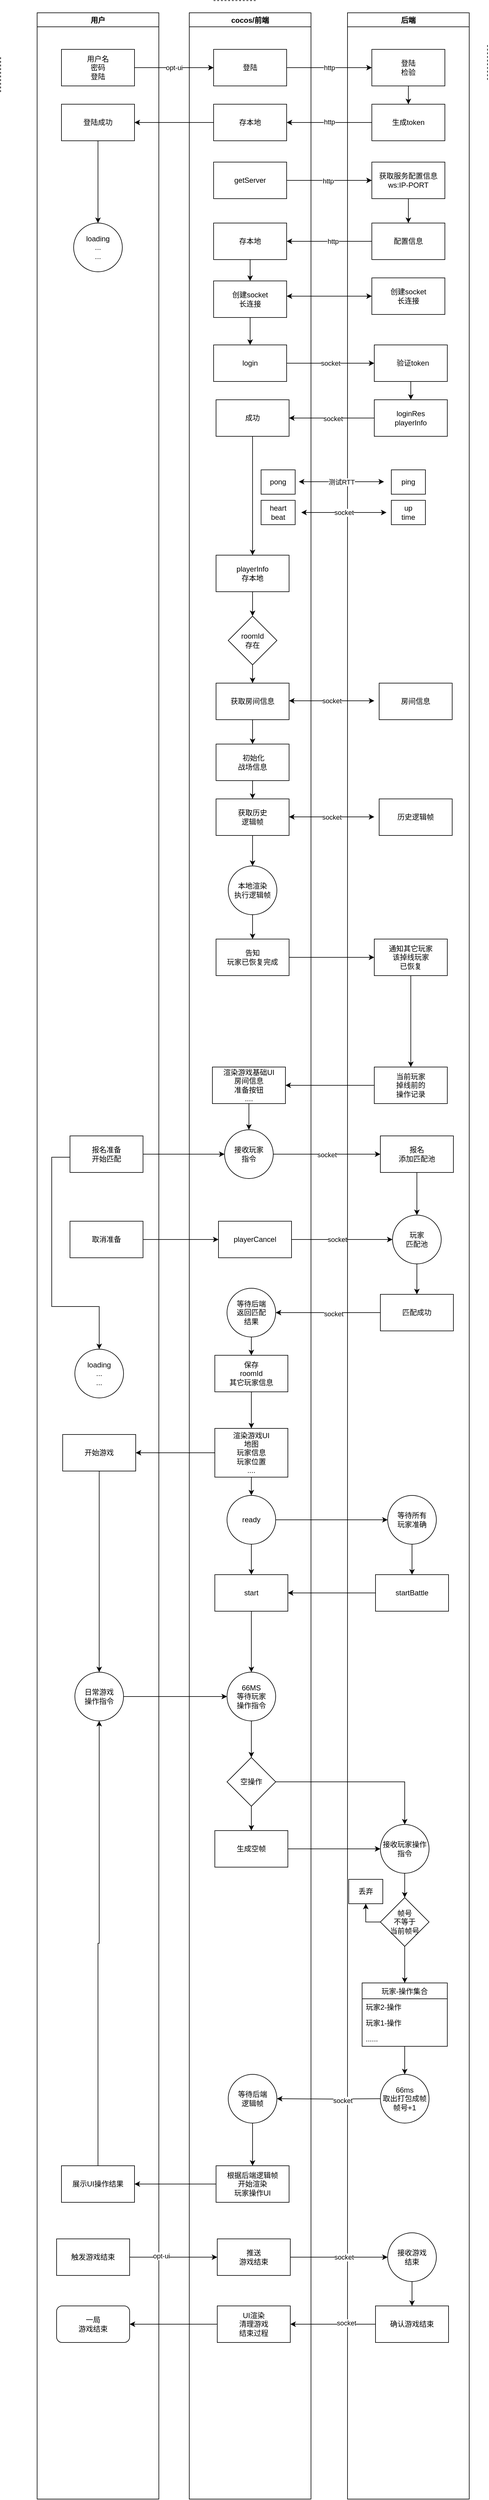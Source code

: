 <mxfile version="14.6.11" type="github">
  <diagram id="8QU5NE9KTFitOdIOCqZJ" name="Page-1">
    <mxGraphModel dx="1426" dy="704" grid="1" gridSize="10" guides="1" tooltips="1" connect="1" arrows="1" fold="1" page="1" pageScale="1" pageWidth="827" pageHeight="1169" math="0" shadow="0">
      <root>
        <mxCell id="0" />
        <mxCell id="1" parent="0" />
        <mxCell id="fGajkBScvO4oU9Z-KqmK-1" value="用户" style="swimlane;" parent="1" vertex="1">
          <mxGeometry x="70" y="40" width="200" height="4080" as="geometry" />
        </mxCell>
        <mxCell id="fGajkBScvO4oU9Z-KqmK-4" value="用户名&lt;br&gt;密码&lt;br&gt;登陆" style="rounded=0;whiteSpace=wrap;html=1;" parent="fGajkBScvO4oU9Z-KqmK-1" vertex="1">
          <mxGeometry x="40" y="60" width="120" height="60" as="geometry" />
        </mxCell>
        <mxCell id="fGajkBScvO4oU9Z-KqmK-60" style="edgeStyle=orthogonalEdgeStyle;rounded=0;orthogonalLoop=1;jettySize=auto;html=1;entryX=0.5;entryY=0;entryDx=0;entryDy=0;" parent="fGajkBScvO4oU9Z-KqmK-1" source="fGajkBScvO4oU9Z-KqmK-13" target="fGajkBScvO4oU9Z-KqmK-59" edge="1">
          <mxGeometry relative="1" as="geometry" />
        </mxCell>
        <mxCell id="fGajkBScvO4oU9Z-KqmK-13" value="登陆成功" style="rounded=0;whiteSpace=wrap;html=1;" parent="fGajkBScvO4oU9Z-KqmK-1" vertex="1">
          <mxGeometry x="40" y="150" width="120" height="60" as="geometry" />
        </mxCell>
        <mxCell id="-j769H0zRMGYNG9kzOUK-44" style="edgeStyle=orthogonalEdgeStyle;rounded=0;orthogonalLoop=1;jettySize=auto;html=1;" parent="fGajkBScvO4oU9Z-KqmK-1" source="fGajkBScvO4oU9Z-KqmK-32" target="-j769H0zRMGYNG9kzOUK-43" edge="1">
          <mxGeometry relative="1" as="geometry">
            <Array as="points">
              <mxPoint x="24" y="1878" />
              <mxPoint x="24" y="2123" />
            </Array>
          </mxGeometry>
        </mxCell>
        <mxCell id="fGajkBScvO4oU9Z-KqmK-32" value="报名准备&lt;br&gt;开始匹配" style="rounded=0;whiteSpace=wrap;html=1;" parent="fGajkBScvO4oU9Z-KqmK-1" vertex="1">
          <mxGeometry x="54" y="1843" width="120" height="60" as="geometry" />
        </mxCell>
        <mxCell id="fGajkBScvO4oU9Z-KqmK-65" style="edgeStyle=orthogonalEdgeStyle;rounded=0;orthogonalLoop=1;jettySize=auto;html=1;entryX=0.5;entryY=0;entryDx=0;entryDy=0;" parent="fGajkBScvO4oU9Z-KqmK-1" source="fGajkBScvO4oU9Z-KqmK-42" target="fGajkBScvO4oU9Z-KqmK-43" edge="1">
          <mxGeometry relative="1" as="geometry" />
        </mxCell>
        <mxCell id="fGajkBScvO4oU9Z-KqmK-42" value="开始游戏" style="rounded=0;whiteSpace=wrap;html=1;" parent="fGajkBScvO4oU9Z-KqmK-1" vertex="1">
          <mxGeometry x="42" y="2333" width="120" height="60" as="geometry" />
        </mxCell>
        <mxCell id="fGajkBScvO4oU9Z-KqmK-43" value="日常游戏&lt;br&gt;操作指令" style="ellipse;whiteSpace=wrap;html=1;aspect=fixed;" parent="fGajkBScvO4oU9Z-KqmK-1" vertex="1">
          <mxGeometry x="62" y="2723" width="80" height="80" as="geometry" />
        </mxCell>
        <mxCell id="fGajkBScvO4oU9Z-KqmK-50" value="触发游戏结束" style="rounded=0;whiteSpace=wrap;html=1;" parent="fGajkBScvO4oU9Z-KqmK-1" vertex="1">
          <mxGeometry x="32" y="3653" width="120" height="60" as="geometry" />
        </mxCell>
        <mxCell id="fGajkBScvO4oU9Z-KqmK-59" value="loading&lt;br&gt;...&lt;br&gt;..." style="ellipse;whiteSpace=wrap;html=1;aspect=fixed;" parent="fGajkBScvO4oU9Z-KqmK-1" vertex="1">
          <mxGeometry x="60" y="345" width="80" height="80" as="geometry" />
        </mxCell>
        <mxCell id="fGajkBScvO4oU9Z-KqmK-72" style="edgeStyle=orthogonalEdgeStyle;rounded=0;orthogonalLoop=1;jettySize=auto;html=1;entryX=0.5;entryY=1;entryDx=0;entryDy=0;" parent="fGajkBScvO4oU9Z-KqmK-1" source="fGajkBScvO4oU9Z-KqmK-70" target="fGajkBScvO4oU9Z-KqmK-43" edge="1">
          <mxGeometry relative="1" as="geometry">
            <mxPoint x="98" y="2873" as="targetPoint" />
          </mxGeometry>
        </mxCell>
        <mxCell id="fGajkBScvO4oU9Z-KqmK-70" value="展示UI操作结果" style="rounded=0;whiteSpace=wrap;html=1;" parent="fGajkBScvO4oU9Z-KqmK-1" vertex="1">
          <mxGeometry x="40" y="3533" width="120" height="60" as="geometry" />
        </mxCell>
        <mxCell id="fGajkBScvO4oU9Z-KqmK-79" value="一局&lt;br&gt;游戏结束" style="rounded=1;whiteSpace=wrap;html=1;" parent="fGajkBScvO4oU9Z-KqmK-1" vertex="1">
          <mxGeometry x="32" y="3763" width="120" height="60" as="geometry" />
        </mxCell>
        <mxCell id="-j769H0zRMGYNG9kzOUK-33" value="取消准备" style="rounded=0;whiteSpace=wrap;html=1;" parent="fGajkBScvO4oU9Z-KqmK-1" vertex="1">
          <mxGeometry x="54" y="1983" width="120" height="60" as="geometry" />
        </mxCell>
        <mxCell id="-j769H0zRMGYNG9kzOUK-43" value="loading&lt;br&gt;...&lt;br&gt;..." style="ellipse;whiteSpace=wrap;html=1;aspect=fixed;" parent="fGajkBScvO4oU9Z-KqmK-1" vertex="1">
          <mxGeometry x="62" y="2193" width="80" height="80" as="geometry" />
        </mxCell>
        <mxCell id="fGajkBScvO4oU9Z-KqmK-2" value="cocos/前端" style="swimlane;" parent="1" vertex="1">
          <mxGeometry x="320" y="40" width="200" height="4080" as="geometry" />
        </mxCell>
        <mxCell id="fGajkBScvO4oU9Z-KqmK-5" value="登陆" style="rounded=0;whiteSpace=wrap;html=1;" parent="fGajkBScvO4oU9Z-KqmK-2" vertex="1">
          <mxGeometry x="40" y="60" width="120" height="60" as="geometry" />
        </mxCell>
        <mxCell id="fGajkBScvO4oU9Z-KqmK-11" value="存本地" style="rounded=0;whiteSpace=wrap;html=1;" parent="fGajkBScvO4oU9Z-KqmK-2" vertex="1">
          <mxGeometry x="40" y="150" width="120" height="60" as="geometry" />
        </mxCell>
        <mxCell id="fGajkBScvO4oU9Z-KqmK-15" value="getServer" style="rounded=0;whiteSpace=wrap;html=1;" parent="fGajkBScvO4oU9Z-KqmK-2" vertex="1">
          <mxGeometry x="40" y="245" width="120" height="60" as="geometry" />
        </mxCell>
        <mxCell id="-j769H0zRMGYNG9kzOUK-64" style="edgeStyle=orthogonalEdgeStyle;rounded=0;orthogonalLoop=1;jettySize=auto;html=1;" parent="fGajkBScvO4oU9Z-KqmK-2" source="fGajkBScvO4oU9Z-KqmK-18" target="-j769H0zRMGYNG9kzOUK-1" edge="1">
          <mxGeometry relative="1" as="geometry" />
        </mxCell>
        <mxCell id="fGajkBScvO4oU9Z-KqmK-18" value="存本地" style="rounded=0;whiteSpace=wrap;html=1;" parent="fGajkBScvO4oU9Z-KqmK-2" vertex="1">
          <mxGeometry x="40" y="345" width="120" height="60" as="geometry" />
        </mxCell>
        <mxCell id="fGajkBScvO4oU9Z-KqmK-22" value="login" style="rounded=0;whiteSpace=wrap;html=1;" parent="fGajkBScvO4oU9Z-KqmK-2" vertex="1">
          <mxGeometry x="40" y="545" width="120" height="60" as="geometry" />
        </mxCell>
        <mxCell id="-j769H0zRMGYNG9kzOUK-69" style="edgeStyle=orthogonalEdgeStyle;rounded=0;orthogonalLoop=1;jettySize=auto;html=1;entryX=0.5;entryY=0;entryDx=0;entryDy=0;" parent="fGajkBScvO4oU9Z-KqmK-2" source="fGajkBScvO4oU9Z-KqmK-24" target="-j769H0zRMGYNG9kzOUK-68" edge="1">
          <mxGeometry relative="1" as="geometry" />
        </mxCell>
        <mxCell id="fGajkBScvO4oU9Z-KqmK-24" value="渲染游戏基础UI&lt;br&gt;房间信息&lt;br&gt;准备按钮&lt;br&gt;...." style="rounded=0;whiteSpace=wrap;html=1;" parent="fGajkBScvO4oU9Z-KqmK-2" vertex="1">
          <mxGeometry x="38" y="1730" width="120" height="60" as="geometry" />
        </mxCell>
        <mxCell id="-j769H0zRMGYNG9kzOUK-72" style="edgeStyle=orthogonalEdgeStyle;rounded=0;orthogonalLoop=1;jettySize=auto;html=1;entryX=0.5;entryY=0;entryDx=0;entryDy=0;" parent="fGajkBScvO4oU9Z-KqmK-2" source="fGajkBScvO4oU9Z-KqmK-38" target="-j769H0zRMGYNG9kzOUK-71" edge="1">
          <mxGeometry relative="1" as="geometry" />
        </mxCell>
        <mxCell id="fGajkBScvO4oU9Z-KqmK-38" value="等待后端&lt;br&gt;返回匹配&lt;br&gt;结果" style="ellipse;whiteSpace=wrap;html=1;aspect=fixed;" parent="fGajkBScvO4oU9Z-KqmK-2" vertex="1">
          <mxGeometry x="62" y="2093" width="80" height="80" as="geometry" />
        </mxCell>
        <mxCell id="6pCZh5-W6IdHgqrbszZI-13" style="edgeStyle=orthogonalEdgeStyle;rounded=0;orthogonalLoop=1;jettySize=auto;html=1;entryX=0.5;entryY=0;entryDx=0;entryDy=0;" parent="fGajkBScvO4oU9Z-KqmK-2" source="fGajkBScvO4oU9Z-KqmK-40" target="6pCZh5-W6IdHgqrbszZI-3" edge="1">
          <mxGeometry relative="1" as="geometry" />
        </mxCell>
        <mxCell id="fGajkBScvO4oU9Z-KqmK-40" value="渲染游戏UI&lt;br&gt;地图&lt;br&gt;玩家信息&lt;br&gt;玩家位置&lt;br&gt;...." style="rounded=0;whiteSpace=wrap;html=1;" parent="fGajkBScvO4oU9Z-KqmK-2" vertex="1">
          <mxGeometry x="42" y="2323" width="120" height="80" as="geometry" />
        </mxCell>
        <mxCell id="6pCZh5-W6IdHgqrbszZI-33" style="edgeStyle=orthogonalEdgeStyle;rounded=0;orthogonalLoop=1;jettySize=auto;html=1;entryX=0.5;entryY=0;entryDx=0;entryDy=0;" parent="fGajkBScvO4oU9Z-KqmK-2" source="fGajkBScvO4oU9Z-KqmK-47" target="fGajkBScvO4oU9Z-KqmK-49" edge="1">
          <mxGeometry relative="1" as="geometry" />
        </mxCell>
        <mxCell id="fGajkBScvO4oU9Z-KqmK-47" value="等待后端&lt;br&gt;逻辑帧" style="ellipse;whiteSpace=wrap;html=1;aspect=fixed;" parent="fGajkBScvO4oU9Z-KqmK-2" vertex="1">
          <mxGeometry x="64" y="3383" width="80" height="80" as="geometry" />
        </mxCell>
        <mxCell id="fGajkBScvO4oU9Z-KqmK-49" value="根据后端逻辑帧&lt;br&gt;开始渲染&lt;br&gt;玩家操作UI" style="rounded=0;whiteSpace=wrap;html=1;" parent="fGajkBScvO4oU9Z-KqmK-2" vertex="1">
          <mxGeometry x="44" y="3533" width="120" height="60" as="geometry" />
        </mxCell>
        <mxCell id="fGajkBScvO4oU9Z-KqmK-55" value="UI渲染&lt;br&gt;清理游戏&lt;br&gt;结束过程" style="rounded=0;whiteSpace=wrap;html=1;" parent="fGajkBScvO4oU9Z-KqmK-2" vertex="1">
          <mxGeometry x="46" y="3763" width="120" height="60" as="geometry" />
        </mxCell>
        <mxCell id="fGajkBScvO4oU9Z-KqmK-74" value="推送&lt;br&gt;游戏结束" style="rounded=0;whiteSpace=wrap;html=1;" parent="fGajkBScvO4oU9Z-KqmK-2" vertex="1">
          <mxGeometry x="46" y="3653" width="120" height="60" as="geometry" />
        </mxCell>
        <mxCell id="-j769H0zRMGYNG9kzOUK-65" style="edgeStyle=orthogonalEdgeStyle;rounded=0;orthogonalLoop=1;jettySize=auto;html=1;entryX=0.5;entryY=0;entryDx=0;entryDy=0;" parent="fGajkBScvO4oU9Z-KqmK-2" source="-j769H0zRMGYNG9kzOUK-1" target="fGajkBScvO4oU9Z-KqmK-22" edge="1">
          <mxGeometry relative="1" as="geometry" />
        </mxCell>
        <mxCell id="-j769H0zRMGYNG9kzOUK-1" value="创建socket&lt;br&gt;长连接" style="rounded=0;whiteSpace=wrap;html=1;" parent="fGajkBScvO4oU9Z-KqmK-2" vertex="1">
          <mxGeometry x="40" y="440" width="120" height="60" as="geometry" />
        </mxCell>
        <mxCell id="1LP57BGd8HRHrdq-bNOX-6" style="edgeStyle=orthogonalEdgeStyle;rounded=0;orthogonalLoop=1;jettySize=auto;html=1;entryX=0.5;entryY=0;entryDx=0;entryDy=0;" parent="fGajkBScvO4oU9Z-KqmK-2" source="-j769H0zRMGYNG9kzOUK-8" target="1LP57BGd8HRHrdq-bNOX-4" edge="1">
          <mxGeometry relative="1" as="geometry" />
        </mxCell>
        <mxCell id="-j769H0zRMGYNG9kzOUK-8" value="成功" style="rounded=0;whiteSpace=wrap;html=1;" parent="fGajkBScvO4oU9Z-KqmK-2" vertex="1">
          <mxGeometry x="44" y="635" width="120" height="60" as="geometry" />
        </mxCell>
        <mxCell id="W625Gkra-pkz5VeMZ-dp-4" style="edgeStyle=orthogonalEdgeStyle;rounded=0;orthogonalLoop=1;jettySize=auto;html=1;entryX=0.5;entryY=0;entryDx=0;entryDy=0;" edge="1" parent="fGajkBScvO4oU9Z-KqmK-2" source="-j769H0zRMGYNG9kzOUK-16" target="W625Gkra-pkz5VeMZ-dp-1">
          <mxGeometry relative="1" as="geometry" />
        </mxCell>
        <mxCell id="-j769H0zRMGYNG9kzOUK-16" value="roomId&lt;br&gt;存在" style="rhombus;whiteSpace=wrap;html=1;" parent="fGajkBScvO4oU9Z-KqmK-2" vertex="1">
          <mxGeometry x="64" y="990" width="80" height="80" as="geometry" />
        </mxCell>
        <mxCell id="-j769H0zRMGYNG9kzOUK-47" value="playerCancel" style="rounded=0;whiteSpace=wrap;html=1;" parent="fGajkBScvO4oU9Z-KqmK-2" vertex="1">
          <mxGeometry x="48" y="1983" width="120" height="60" as="geometry" />
        </mxCell>
        <mxCell id="-j769H0zRMGYNG9kzOUK-61" style="edgeStyle=orthogonalEdgeStyle;rounded=0;orthogonalLoop=1;jettySize=auto;html=1;" parent="fGajkBScvO4oU9Z-KqmK-2" source="-j769H0zRMGYNG9kzOUK-57" target="-j769H0zRMGYNG9kzOUK-60" edge="1">
          <mxGeometry relative="1" as="geometry" />
        </mxCell>
        <mxCell id="-j769H0zRMGYNG9kzOUK-57" value="66MS&lt;br&gt;等待玩家&lt;br&gt;操作指令" style="ellipse;whiteSpace=wrap;html=1;aspect=fixed;" parent="fGajkBScvO4oU9Z-KqmK-2" vertex="1">
          <mxGeometry x="62" y="2723" width="80" height="80" as="geometry" />
        </mxCell>
        <mxCell id="6pCZh5-W6IdHgqrbszZI-18" style="edgeStyle=orthogonalEdgeStyle;rounded=0;orthogonalLoop=1;jettySize=auto;html=1;entryX=0.5;entryY=0;entryDx=0;entryDy=0;" parent="fGajkBScvO4oU9Z-KqmK-2" source="-j769H0zRMGYNG9kzOUK-60" target="6pCZh5-W6IdHgqrbszZI-15" edge="1">
          <mxGeometry relative="1" as="geometry" />
        </mxCell>
        <mxCell id="-j769H0zRMGYNG9kzOUK-60" value="空操作" style="rhombus;whiteSpace=wrap;html=1;" parent="fGajkBScvO4oU9Z-KqmK-2" vertex="1">
          <mxGeometry x="62" y="2863" width="80" height="80" as="geometry" />
        </mxCell>
        <mxCell id="-j769H0zRMGYNG9kzOUK-68" value="接收玩家&lt;br&gt;指令" style="ellipse;whiteSpace=wrap;html=1;aspect=fixed;" parent="fGajkBScvO4oU9Z-KqmK-2" vertex="1">
          <mxGeometry x="58" y="1833" width="80" height="80" as="geometry" />
        </mxCell>
        <mxCell id="-j769H0zRMGYNG9kzOUK-73" style="edgeStyle=orthogonalEdgeStyle;rounded=0;orthogonalLoop=1;jettySize=auto;html=1;entryX=0.5;entryY=0;entryDx=0;entryDy=0;" parent="fGajkBScvO4oU9Z-KqmK-2" source="-j769H0zRMGYNG9kzOUK-71" target="fGajkBScvO4oU9Z-KqmK-40" edge="1">
          <mxGeometry relative="1" as="geometry" />
        </mxCell>
        <mxCell id="-j769H0zRMGYNG9kzOUK-71" value="保存&lt;br&gt;roomId&lt;br&gt;其它玩家信息" style="rounded=0;whiteSpace=wrap;html=1;" parent="fGajkBScvO4oU9Z-KqmK-2" vertex="1">
          <mxGeometry x="42" y="2203" width="120" height="60" as="geometry" />
        </mxCell>
        <mxCell id="-j769H0zRMGYNG9kzOUK-79" value="pong" style="rounded=0;whiteSpace=wrap;html=1;" parent="fGajkBScvO4oU9Z-KqmK-2" vertex="1">
          <mxGeometry x="118" y="750" width="56" height="40" as="geometry" />
        </mxCell>
        <mxCell id="6pCZh5-W6IdHgqrbszZI-12" style="edgeStyle=orthogonalEdgeStyle;rounded=0;orthogonalLoop=1;jettySize=auto;html=1;" parent="fGajkBScvO4oU9Z-KqmK-2" source="6pCZh5-W6IdHgqrbszZI-3" target="6pCZh5-W6IdHgqrbszZI-9" edge="1">
          <mxGeometry relative="1" as="geometry" />
        </mxCell>
        <mxCell id="6pCZh5-W6IdHgqrbszZI-3" value="ready" style="ellipse;whiteSpace=wrap;html=1;aspect=fixed;" parent="fGajkBScvO4oU9Z-KqmK-2" vertex="1">
          <mxGeometry x="62" y="2433" width="80" height="80" as="geometry" />
        </mxCell>
        <mxCell id="6pCZh5-W6IdHgqrbszZI-11" style="edgeStyle=orthogonalEdgeStyle;rounded=0;orthogonalLoop=1;jettySize=auto;html=1;" parent="fGajkBScvO4oU9Z-KqmK-2" source="6pCZh5-W6IdHgqrbszZI-9" target="-j769H0zRMGYNG9kzOUK-57" edge="1">
          <mxGeometry relative="1" as="geometry" />
        </mxCell>
        <mxCell id="6pCZh5-W6IdHgqrbszZI-9" value="start" style="rounded=0;whiteSpace=wrap;html=1;" parent="fGajkBScvO4oU9Z-KqmK-2" vertex="1">
          <mxGeometry x="42" y="2563" width="120" height="60" as="geometry" />
        </mxCell>
        <mxCell id="6pCZh5-W6IdHgqrbszZI-15" value="生成空帧" style="rounded=0;whiteSpace=wrap;html=1;" parent="fGajkBScvO4oU9Z-KqmK-2" vertex="1">
          <mxGeometry x="42" y="2983" width="120" height="60" as="geometry" />
        </mxCell>
        <mxCell id="1LP57BGd8HRHrdq-bNOX-1" value="heart&lt;br&gt;beat" style="rounded=0;whiteSpace=wrap;html=1;" parent="fGajkBScvO4oU9Z-KqmK-2" vertex="1">
          <mxGeometry x="118" y="800" width="56" height="40" as="geometry" />
        </mxCell>
        <mxCell id="1LP57BGd8HRHrdq-bNOX-9" style="edgeStyle=orthogonalEdgeStyle;rounded=0;orthogonalLoop=1;jettySize=auto;html=1;entryX=0.5;entryY=0;entryDx=0;entryDy=0;" parent="fGajkBScvO4oU9Z-KqmK-2" source="1LP57BGd8HRHrdq-bNOX-4" target="-j769H0zRMGYNG9kzOUK-16" edge="1">
          <mxGeometry relative="1" as="geometry" />
        </mxCell>
        <mxCell id="1LP57BGd8HRHrdq-bNOX-4" value="playerInfo&lt;br&gt;存本地" style="rounded=0;whiteSpace=wrap;html=1;" parent="fGajkBScvO4oU9Z-KqmK-2" vertex="1">
          <mxGeometry x="44" y="890" width="120" height="60" as="geometry" />
        </mxCell>
        <mxCell id="W625Gkra-pkz5VeMZ-dp-14" style="edgeStyle=orthogonalEdgeStyle;rounded=0;orthogonalLoop=1;jettySize=auto;html=1;entryX=0.5;entryY=0;entryDx=0;entryDy=0;" edge="1" parent="fGajkBScvO4oU9Z-KqmK-2" source="W625Gkra-pkz5VeMZ-dp-1" target="W625Gkra-pkz5VeMZ-dp-3">
          <mxGeometry relative="1" as="geometry" />
        </mxCell>
        <mxCell id="W625Gkra-pkz5VeMZ-dp-1" value="获取房间信息" style="rounded=0;whiteSpace=wrap;html=1;" vertex="1" parent="fGajkBScvO4oU9Z-KqmK-2">
          <mxGeometry x="44" y="1100" width="120" height="60" as="geometry" />
        </mxCell>
        <mxCell id="W625Gkra-pkz5VeMZ-dp-15" style="edgeStyle=orthogonalEdgeStyle;rounded=0;orthogonalLoop=1;jettySize=auto;html=1;entryX=0.5;entryY=0;entryDx=0;entryDy=0;" edge="1" parent="fGajkBScvO4oU9Z-KqmK-2" source="W625Gkra-pkz5VeMZ-dp-3" target="W625Gkra-pkz5VeMZ-dp-5">
          <mxGeometry relative="1" as="geometry" />
        </mxCell>
        <mxCell id="W625Gkra-pkz5VeMZ-dp-3" value="&amp;nbsp;初始化&lt;br&gt;战场信息" style="rounded=0;whiteSpace=wrap;html=1;" vertex="1" parent="fGajkBScvO4oU9Z-KqmK-2">
          <mxGeometry x="44" y="1200" width="120" height="60" as="geometry" />
        </mxCell>
        <mxCell id="W625Gkra-pkz5VeMZ-dp-16" style="edgeStyle=orthogonalEdgeStyle;rounded=0;orthogonalLoop=1;jettySize=auto;html=1;entryX=0.5;entryY=0;entryDx=0;entryDy=0;" edge="1" parent="fGajkBScvO4oU9Z-KqmK-2" source="W625Gkra-pkz5VeMZ-dp-5" target="W625Gkra-pkz5VeMZ-dp-7">
          <mxGeometry relative="1" as="geometry" />
        </mxCell>
        <mxCell id="W625Gkra-pkz5VeMZ-dp-5" value="获取历史&lt;br&gt;逻辑帧" style="rounded=0;whiteSpace=wrap;html=1;" vertex="1" parent="fGajkBScvO4oU9Z-KqmK-2">
          <mxGeometry x="44" y="1290" width="120" height="60" as="geometry" />
        </mxCell>
        <mxCell id="W625Gkra-pkz5VeMZ-dp-17" style="edgeStyle=orthogonalEdgeStyle;rounded=0;orthogonalLoop=1;jettySize=auto;html=1;entryX=0.5;entryY=0;entryDx=0;entryDy=0;" edge="1" parent="fGajkBScvO4oU9Z-KqmK-2" source="W625Gkra-pkz5VeMZ-dp-7" target="W625Gkra-pkz5VeMZ-dp-8">
          <mxGeometry relative="1" as="geometry" />
        </mxCell>
        <mxCell id="W625Gkra-pkz5VeMZ-dp-7" value="本地渲染&lt;br&gt;执行逻辑帧" style="ellipse;whiteSpace=wrap;html=1;aspect=fixed;" vertex="1" parent="fGajkBScvO4oU9Z-KqmK-2">
          <mxGeometry x="64" y="1400" width="80" height="80" as="geometry" />
        </mxCell>
        <mxCell id="W625Gkra-pkz5VeMZ-dp-8" value="告知&lt;br&gt;玩家已恢复完成" style="rounded=0;whiteSpace=wrap;html=1;" vertex="1" parent="fGajkBScvO4oU9Z-KqmK-2">
          <mxGeometry x="44" y="1520" width="120" height="60" as="geometry" />
        </mxCell>
        <mxCell id="fGajkBScvO4oU9Z-KqmK-3" value="后端" style="swimlane;" parent="1" vertex="1">
          <mxGeometry x="580" y="40" width="200" height="4080" as="geometry" />
        </mxCell>
        <mxCell id="-j769H0zRMGYNG9kzOUK-31" style="edgeStyle=orthogonalEdgeStyle;rounded=0;orthogonalLoop=1;jettySize=auto;html=1;" parent="fGajkBScvO4oU9Z-KqmK-3" source="fGajkBScvO4oU9Z-KqmK-6" target="fGajkBScvO4oU9Z-KqmK-10" edge="1">
          <mxGeometry relative="1" as="geometry" />
        </mxCell>
        <mxCell id="fGajkBScvO4oU9Z-KqmK-6" value="登陆&lt;br&gt;检验" style="rounded=0;whiteSpace=wrap;html=1;" parent="fGajkBScvO4oU9Z-KqmK-3" vertex="1">
          <mxGeometry x="40" y="60" width="120" height="60" as="geometry" />
        </mxCell>
        <mxCell id="fGajkBScvO4oU9Z-KqmK-10" value="生成token" style="rounded=0;whiteSpace=wrap;html=1;" parent="fGajkBScvO4oU9Z-KqmK-3" vertex="1">
          <mxGeometry x="40" y="150" width="120" height="60" as="geometry" />
        </mxCell>
        <mxCell id="-j769H0zRMGYNG9kzOUK-63" style="edgeStyle=orthogonalEdgeStyle;rounded=0;orthogonalLoop=1;jettySize=auto;html=1;" parent="fGajkBScvO4oU9Z-KqmK-3" source="fGajkBScvO4oU9Z-KqmK-16" target="fGajkBScvO4oU9Z-KqmK-19" edge="1">
          <mxGeometry relative="1" as="geometry" />
        </mxCell>
        <mxCell id="fGajkBScvO4oU9Z-KqmK-16" value="获取服务配置信息&lt;br&gt;ws:IP-PORT" style="rounded=0;whiteSpace=wrap;html=1;" parent="fGajkBScvO4oU9Z-KqmK-3" vertex="1">
          <mxGeometry x="40" y="245" width="120" height="60" as="geometry" />
        </mxCell>
        <mxCell id="fGajkBScvO4oU9Z-KqmK-19" value="配置信息" style="rounded=0;whiteSpace=wrap;html=1;" parent="fGajkBScvO4oU9Z-KqmK-3" vertex="1">
          <mxGeometry x="40" y="345" width="120" height="60" as="geometry" />
        </mxCell>
        <mxCell id="-j769H0zRMGYNG9kzOUK-9" style="edgeStyle=orthogonalEdgeStyle;rounded=0;orthogonalLoop=1;jettySize=auto;html=1;entryX=0.5;entryY=0;entryDx=0;entryDy=0;" parent="fGajkBScvO4oU9Z-KqmK-3" source="fGajkBScvO4oU9Z-KqmK-23" target="-j769H0zRMGYNG9kzOUK-7" edge="1">
          <mxGeometry relative="1" as="geometry" />
        </mxCell>
        <mxCell id="fGajkBScvO4oU9Z-KqmK-23" value="&amp;nbsp; 验证token" style="rounded=0;whiteSpace=wrap;html=1;" parent="fGajkBScvO4oU9Z-KqmK-3" vertex="1">
          <mxGeometry x="44" y="545" width="120" height="60" as="geometry" />
        </mxCell>
        <mxCell id="fGajkBScvO4oU9Z-KqmK-35" value="socket" style="edgeStyle=orthogonalEdgeStyle;rounded=0;orthogonalLoop=1;jettySize=auto;html=1;entryX=0;entryY=0.5;entryDx=0;entryDy=0;exitX=1;exitY=0.5;exitDx=0;exitDy=0;" parent="fGajkBScvO4oU9Z-KqmK-3" source="-j769H0zRMGYNG9kzOUK-68" edge="1">
          <mxGeometry relative="1" as="geometry">
            <mxPoint x="-86" y="1873" as="sourcePoint" />
            <mxPoint x="54" y="1873" as="targetPoint" />
          </mxGeometry>
        </mxCell>
        <mxCell id="fGajkBScvO4oU9Z-KqmK-61" style="edgeStyle=orthogonalEdgeStyle;rounded=0;orthogonalLoop=1;jettySize=auto;html=1;" parent="fGajkBScvO4oU9Z-KqmK-3" source="fGajkBScvO4oU9Z-KqmK-36" target="fGajkBScvO4oU9Z-KqmK-37" edge="1">
          <mxGeometry relative="1" as="geometry" />
        </mxCell>
        <mxCell id="fGajkBScvO4oU9Z-KqmK-36" value="报名&lt;br&gt;添加匹配池" style="rounded=0;whiteSpace=wrap;html=1;" parent="fGajkBScvO4oU9Z-KqmK-3" vertex="1">
          <mxGeometry x="54" y="1843" width="120" height="60" as="geometry" />
        </mxCell>
        <mxCell id="fGajkBScvO4oU9Z-KqmK-62" style="edgeStyle=orthogonalEdgeStyle;rounded=0;orthogonalLoop=1;jettySize=auto;html=1;" parent="fGajkBScvO4oU9Z-KqmK-3" source="fGajkBScvO4oU9Z-KqmK-37" target="fGajkBScvO4oU9Z-KqmK-39" edge="1">
          <mxGeometry relative="1" as="geometry" />
        </mxCell>
        <mxCell id="fGajkBScvO4oU9Z-KqmK-37" value="玩家&lt;br&gt;匹配池" style="ellipse;whiteSpace=wrap;html=1;aspect=fixed;" parent="fGajkBScvO4oU9Z-KqmK-3" vertex="1">
          <mxGeometry x="74" y="1973" width="80" height="80" as="geometry" />
        </mxCell>
        <mxCell id="fGajkBScvO4oU9Z-KqmK-39" value="匹配成功" style="rounded=0;whiteSpace=wrap;html=1;" parent="fGajkBScvO4oU9Z-KqmK-3" vertex="1">
          <mxGeometry x="54" y="2103" width="120" height="60" as="geometry" />
        </mxCell>
        <mxCell id="6pCZh5-W6IdHgqrbszZI-31" style="edgeStyle=orthogonalEdgeStyle;rounded=0;orthogonalLoop=1;jettySize=auto;html=1;entryX=0.5;entryY=0;entryDx=0;entryDy=0;" parent="fGajkBScvO4oU9Z-KqmK-3" source="fGajkBScvO4oU9Z-KqmK-45" target="6pCZh5-W6IdHgqrbszZI-27" edge="1">
          <mxGeometry relative="1" as="geometry" />
        </mxCell>
        <mxCell id="fGajkBScvO4oU9Z-KqmK-45" value="接收玩家操作&lt;br&gt;指令" style="ellipse;whiteSpace=wrap;html=1;aspect=fixed;" parent="fGajkBScvO4oU9Z-KqmK-3" vertex="1">
          <mxGeometry x="54" y="2973" width="80" height="80" as="geometry" />
        </mxCell>
        <mxCell id="fGajkBScvO4oU9Z-KqmK-77" style="edgeStyle=orthogonalEdgeStyle;rounded=0;orthogonalLoop=1;jettySize=auto;html=1;entryX=0.5;entryY=0;entryDx=0;entryDy=0;" parent="fGajkBScvO4oU9Z-KqmK-3" source="fGajkBScvO4oU9Z-KqmK-53" target="fGajkBScvO4oU9Z-KqmK-54" edge="1">
          <mxGeometry relative="1" as="geometry" />
        </mxCell>
        <mxCell id="fGajkBScvO4oU9Z-KqmK-53" value="接收游戏&lt;br&gt;结束" style="ellipse;whiteSpace=wrap;html=1;aspect=fixed;" parent="fGajkBScvO4oU9Z-KqmK-3" vertex="1">
          <mxGeometry x="66" y="3643" width="80" height="80" as="geometry" />
        </mxCell>
        <mxCell id="fGajkBScvO4oU9Z-KqmK-54" value="确认游戏结束" style="rounded=0;whiteSpace=wrap;html=1;" parent="fGajkBScvO4oU9Z-KqmK-3" vertex="1">
          <mxGeometry x="46" y="3763" width="120" height="60" as="geometry" />
        </mxCell>
        <mxCell id="-j769H0zRMGYNG9kzOUK-2" value="创建socket&lt;br&gt;长连接" style="rounded=0;whiteSpace=wrap;html=1;" parent="fGajkBScvO4oU9Z-KqmK-3" vertex="1">
          <mxGeometry x="40" y="435" width="120" height="60" as="geometry" />
        </mxCell>
        <mxCell id="-j769H0zRMGYNG9kzOUK-7" value="loginRes&lt;br&gt;playerInfo" style="rounded=0;whiteSpace=wrap;html=1;" parent="fGajkBScvO4oU9Z-KqmK-3" vertex="1">
          <mxGeometry x="44" y="635" width="120" height="60" as="geometry" />
        </mxCell>
        <mxCell id="-j769H0zRMGYNG9kzOUK-66" style="edgeStyle=orthogonalEdgeStyle;rounded=0;orthogonalLoop=1;jettySize=auto;html=1;entryX=0.5;entryY=0;entryDx=0;entryDy=0;" parent="fGajkBScvO4oU9Z-KqmK-3" source="-j769H0zRMGYNG9kzOUK-20" target="-j769H0zRMGYNG9kzOUK-26" edge="1">
          <mxGeometry relative="1" as="geometry" />
        </mxCell>
        <mxCell id="-j769H0zRMGYNG9kzOUK-20" value="通知其它玩家&lt;br&gt;该掉线玩家&lt;br&gt;已恢复" style="rounded=0;whiteSpace=wrap;html=1;" parent="fGajkBScvO4oU9Z-KqmK-3" vertex="1">
          <mxGeometry x="44" y="1520" width="120" height="60" as="geometry" />
        </mxCell>
        <mxCell id="-j769H0zRMGYNG9kzOUK-26" value="当前玩家&lt;br&gt;掉线前的&lt;br&gt;操作记录" style="rounded=0;whiteSpace=wrap;html=1;" parent="fGajkBScvO4oU9Z-KqmK-3" vertex="1">
          <mxGeometry x="44" y="1730" width="120" height="60" as="geometry" />
        </mxCell>
        <mxCell id="-j769H0zRMGYNG9kzOUK-80" value="ping" style="rounded=0;whiteSpace=wrap;html=1;" parent="fGajkBScvO4oU9Z-KqmK-3" vertex="1">
          <mxGeometry x="72" y="750" width="56" height="40" as="geometry" />
        </mxCell>
        <mxCell id="-j769H0zRMGYNG9kzOUK-81" value="测试RTT" style="endArrow=classic;startArrow=classic;html=1;" parent="fGajkBScvO4oU9Z-KqmK-3" edge="1">
          <mxGeometry width="50" height="50" relative="1" as="geometry">
            <mxPoint x="-80" y="769.5" as="sourcePoint" />
            <mxPoint x="60" y="769.5" as="targetPoint" />
          </mxGeometry>
        </mxCell>
        <mxCell id="6pCZh5-W6IdHgqrbszZI-7" style="edgeStyle=orthogonalEdgeStyle;rounded=0;orthogonalLoop=1;jettySize=auto;html=1;" parent="fGajkBScvO4oU9Z-KqmK-3" source="6pCZh5-W6IdHgqrbszZI-4" target="6pCZh5-W6IdHgqrbszZI-5" edge="1">
          <mxGeometry relative="1" as="geometry" />
        </mxCell>
        <mxCell id="6pCZh5-W6IdHgqrbszZI-4" value="等待所有&lt;br&gt;玩家准确" style="ellipse;whiteSpace=wrap;html=1;aspect=fixed;" parent="fGajkBScvO4oU9Z-KqmK-3" vertex="1">
          <mxGeometry x="66" y="2433" width="80" height="80" as="geometry" />
        </mxCell>
        <mxCell id="6pCZh5-W6IdHgqrbszZI-5" value="startBattle" style="rounded=0;whiteSpace=wrap;html=1;" parent="fGajkBScvO4oU9Z-KqmK-3" vertex="1">
          <mxGeometry x="46" y="2563" width="120" height="60" as="geometry" />
        </mxCell>
        <mxCell id="6pCZh5-W6IdHgqrbszZI-26" style="edgeStyle=orthogonalEdgeStyle;rounded=0;orthogonalLoop=1;jettySize=auto;html=1;entryX=0.5;entryY=0;entryDx=0;entryDy=0;" parent="fGajkBScvO4oU9Z-KqmK-3" source="6pCZh5-W6IdHgqrbszZI-20" target="6pCZh5-W6IdHgqrbszZI-25" edge="1">
          <mxGeometry relative="1" as="geometry" />
        </mxCell>
        <mxCell id="6pCZh5-W6IdHgqrbszZI-20" value="玩家-操作集合" style="swimlane;fontStyle=0;childLayout=stackLayout;horizontal=1;startSize=26;fillColor=none;horizontalStack=0;resizeParent=1;resizeParentMax=0;resizeLast=0;collapsible=1;marginBottom=0;" parent="fGajkBScvO4oU9Z-KqmK-3" vertex="1">
          <mxGeometry x="24" y="3233" width="140" height="104" as="geometry" />
        </mxCell>
        <mxCell id="6pCZh5-W6IdHgqrbszZI-21" value="玩家2-操作" style="text;strokeColor=none;fillColor=none;align=left;verticalAlign=top;spacingLeft=4;spacingRight=4;overflow=hidden;rotatable=0;points=[[0,0.5],[1,0.5]];portConstraint=eastwest;" parent="6pCZh5-W6IdHgqrbszZI-20" vertex="1">
          <mxGeometry y="26" width="140" height="26" as="geometry" />
        </mxCell>
        <mxCell id="6pCZh5-W6IdHgqrbszZI-22" value="玩家1-操作" style="text;strokeColor=none;fillColor=none;align=left;verticalAlign=top;spacingLeft=4;spacingRight=4;overflow=hidden;rotatable=0;points=[[0,0.5],[1,0.5]];portConstraint=eastwest;" parent="6pCZh5-W6IdHgqrbszZI-20" vertex="1">
          <mxGeometry y="52" width="140" height="26" as="geometry" />
        </mxCell>
        <mxCell id="6pCZh5-W6IdHgqrbszZI-23" value="......" style="text;strokeColor=none;fillColor=none;align=left;verticalAlign=top;spacingLeft=4;spacingRight=4;overflow=hidden;rotatable=0;points=[[0,0.5],[1,0.5]];portConstraint=eastwest;" parent="6pCZh5-W6IdHgqrbszZI-20" vertex="1">
          <mxGeometry y="78" width="140" height="26" as="geometry" />
        </mxCell>
        <mxCell id="6pCZh5-W6IdHgqrbszZI-25" value="66ms&lt;br&gt;取出打包成帧&lt;br&gt;帧号+1" style="ellipse;whiteSpace=wrap;html=1;aspect=fixed;" parent="fGajkBScvO4oU9Z-KqmK-3" vertex="1">
          <mxGeometry x="54" y="3383" width="80" height="80" as="geometry" />
        </mxCell>
        <mxCell id="6pCZh5-W6IdHgqrbszZI-30" style="edgeStyle=orthogonalEdgeStyle;rounded=0;orthogonalLoop=1;jettySize=auto;html=1;entryX=0.5;entryY=1;entryDx=0;entryDy=0;" parent="fGajkBScvO4oU9Z-KqmK-3" source="6pCZh5-W6IdHgqrbszZI-27" target="6pCZh5-W6IdHgqrbszZI-28" edge="1">
          <mxGeometry relative="1" as="geometry">
            <Array as="points">
              <mxPoint x="30" y="3133" />
            </Array>
          </mxGeometry>
        </mxCell>
        <mxCell id="6pCZh5-W6IdHgqrbszZI-32" style="edgeStyle=orthogonalEdgeStyle;rounded=0;orthogonalLoop=1;jettySize=auto;html=1;entryX=0.5;entryY=0;entryDx=0;entryDy=0;" parent="fGajkBScvO4oU9Z-KqmK-3" source="6pCZh5-W6IdHgqrbszZI-27" target="6pCZh5-W6IdHgqrbszZI-20" edge="1">
          <mxGeometry relative="1" as="geometry" />
        </mxCell>
        <mxCell id="6pCZh5-W6IdHgqrbszZI-27" value="帧号&lt;br&gt;不等于&lt;br&gt;当前帧号" style="rhombus;whiteSpace=wrap;html=1;" parent="fGajkBScvO4oU9Z-KqmK-3" vertex="1">
          <mxGeometry x="54" y="3093" width="80" height="80" as="geometry" />
        </mxCell>
        <mxCell id="6pCZh5-W6IdHgqrbszZI-28" value="丢弃" style="rounded=0;whiteSpace=wrap;html=1;" parent="fGajkBScvO4oU9Z-KqmK-3" vertex="1">
          <mxGeometry x="2" y="3063" width="56" height="40" as="geometry" />
        </mxCell>
        <mxCell id="1LP57BGd8HRHrdq-bNOX-2" value="up&lt;br&gt;time" style="rounded=0;whiteSpace=wrap;html=1;" parent="fGajkBScvO4oU9Z-KqmK-3" vertex="1">
          <mxGeometry x="72" y="800" width="56" height="40" as="geometry" />
        </mxCell>
        <mxCell id="1LP57BGd8HRHrdq-bNOX-3" value="socket" style="endArrow=classic;startArrow=classic;html=1;" parent="fGajkBScvO4oU9Z-KqmK-3" edge="1">
          <mxGeometry width="50" height="50" relative="1" as="geometry">
            <mxPoint x="-76" y="820" as="sourcePoint" />
            <mxPoint x="64" y="820" as="targetPoint" />
          </mxGeometry>
        </mxCell>
        <mxCell id="W625Gkra-pkz5VeMZ-dp-2" value="房间信息" style="rounded=0;whiteSpace=wrap;html=1;" vertex="1" parent="fGajkBScvO4oU9Z-KqmK-3">
          <mxGeometry x="52" y="1100" width="120" height="60" as="geometry" />
        </mxCell>
        <mxCell id="W625Gkra-pkz5VeMZ-dp-6" value="历史逻辑帧" style="rounded=0;whiteSpace=wrap;html=1;" vertex="1" parent="fGajkBScvO4oU9Z-KqmK-3">
          <mxGeometry x="52" y="1290" width="120" height="60" as="geometry" />
        </mxCell>
        <mxCell id="W625Gkra-pkz5VeMZ-dp-9" value="socket" style="endArrow=classic;startArrow=classic;html=1;" edge="1" parent="fGajkBScvO4oU9Z-KqmK-3">
          <mxGeometry width="50" height="50" relative="1" as="geometry">
            <mxPoint x="-96" y="1129" as="sourcePoint" />
            <mxPoint x="44" y="1129" as="targetPoint" />
          </mxGeometry>
        </mxCell>
        <mxCell id="W625Gkra-pkz5VeMZ-dp-10" value="socket" style="endArrow=classic;startArrow=classic;html=1;" edge="1" parent="fGajkBScvO4oU9Z-KqmK-3">
          <mxGeometry width="50" height="50" relative="1" as="geometry">
            <mxPoint x="-96" y="1319.5" as="sourcePoint" />
            <mxPoint x="44" y="1319.5" as="targetPoint" />
          </mxGeometry>
        </mxCell>
        <mxCell id="fGajkBScvO4oU9Z-KqmK-7" value="http" style="edgeStyle=orthogonalEdgeStyle;rounded=0;orthogonalLoop=1;jettySize=auto;html=1;" parent="1" source="fGajkBScvO4oU9Z-KqmK-5" target="fGajkBScvO4oU9Z-KqmK-6" edge="1">
          <mxGeometry relative="1" as="geometry" />
        </mxCell>
        <mxCell id="fGajkBScvO4oU9Z-KqmK-8" value="opt-ui" style="edgeStyle=orthogonalEdgeStyle;rounded=0;orthogonalLoop=1;jettySize=auto;html=1;entryX=0;entryY=0.5;entryDx=0;entryDy=0;" parent="1" source="fGajkBScvO4oU9Z-KqmK-4" target="fGajkBScvO4oU9Z-KqmK-5" edge="1">
          <mxGeometry relative="1" as="geometry" />
        </mxCell>
        <mxCell id="fGajkBScvO4oU9Z-KqmK-12" style="edgeStyle=orthogonalEdgeStyle;rounded=0;orthogonalLoop=1;jettySize=auto;html=1;entryX=1;entryY=0.5;entryDx=0;entryDy=0;" parent="1" source="fGajkBScvO4oU9Z-KqmK-10" target="fGajkBScvO4oU9Z-KqmK-11" edge="1">
          <mxGeometry relative="1" as="geometry" />
        </mxCell>
        <mxCell id="fGajkBScvO4oU9Z-KqmK-27" value="http" style="edgeLabel;html=1;align=center;verticalAlign=middle;resizable=0;points=[];" parent="fGajkBScvO4oU9Z-KqmK-12" vertex="1" connectable="0">
          <mxGeometry y="-1" relative="1" as="geometry">
            <mxPoint as="offset" />
          </mxGeometry>
        </mxCell>
        <mxCell id="fGajkBScvO4oU9Z-KqmK-14" style="edgeStyle=orthogonalEdgeStyle;rounded=0;orthogonalLoop=1;jettySize=auto;html=1;" parent="1" source="fGajkBScvO4oU9Z-KqmK-11" target="fGajkBScvO4oU9Z-KqmK-13" edge="1">
          <mxGeometry relative="1" as="geometry" />
        </mxCell>
        <mxCell id="fGajkBScvO4oU9Z-KqmK-17" style="edgeStyle=orthogonalEdgeStyle;rounded=0;orthogonalLoop=1;jettySize=auto;html=1;entryX=0;entryY=0.5;entryDx=0;entryDy=0;" parent="1" source="fGajkBScvO4oU9Z-KqmK-15" target="fGajkBScvO4oU9Z-KqmK-16" edge="1">
          <mxGeometry relative="1" as="geometry" />
        </mxCell>
        <mxCell id="fGajkBScvO4oU9Z-KqmK-20" value="http" style="edgeLabel;html=1;align=center;verticalAlign=middle;resizable=0;points=[];" parent="fGajkBScvO4oU9Z-KqmK-17" vertex="1" connectable="0">
          <mxGeometry x="-0.031" y="-1" relative="1" as="geometry">
            <mxPoint as="offset" />
          </mxGeometry>
        </mxCell>
        <mxCell id="fGajkBScvO4oU9Z-KqmK-21" style="edgeStyle=orthogonalEdgeStyle;rounded=0;orthogonalLoop=1;jettySize=auto;html=1;entryX=1;entryY=0.5;entryDx=0;entryDy=0;" parent="1" source="fGajkBScvO4oU9Z-KqmK-19" target="fGajkBScvO4oU9Z-KqmK-18" edge="1">
          <mxGeometry relative="1" as="geometry" />
        </mxCell>
        <mxCell id="fGajkBScvO4oU9Z-KqmK-28" value="http" style="edgeLabel;html=1;align=center;verticalAlign=middle;resizable=0;points=[];" parent="fGajkBScvO4oU9Z-KqmK-21" vertex="1" connectable="0">
          <mxGeometry x="-0.086" relative="1" as="geometry">
            <mxPoint as="offset" />
          </mxGeometry>
        </mxCell>
        <mxCell id="fGajkBScvO4oU9Z-KqmK-30" value="socket" style="edgeStyle=orthogonalEdgeStyle;rounded=0;orthogonalLoop=1;jettySize=auto;html=1;entryX=0;entryY=0.5;entryDx=0;entryDy=0;" parent="1" source="fGajkBScvO4oU9Z-KqmK-22" target="fGajkBScvO4oU9Z-KqmK-23" edge="1">
          <mxGeometry relative="1" as="geometry" />
        </mxCell>
        <mxCell id="fGajkBScvO4oU9Z-KqmK-48" style="edgeStyle=orthogonalEdgeStyle;rounded=0;orthogonalLoop=1;jettySize=auto;html=1;entryX=1;entryY=0.5;entryDx=0;entryDy=0;" parent="1" target="fGajkBScvO4oU9Z-KqmK-47" edge="1">
          <mxGeometry relative="1" as="geometry">
            <mxPoint x="634" y="3463" as="sourcePoint" />
          </mxGeometry>
        </mxCell>
        <mxCell id="fGajkBScvO4oU9Z-KqmK-83" value="socket" style="edgeLabel;html=1;align=center;verticalAlign=middle;resizable=0;points=[];" parent="fGajkBScvO4oU9Z-KqmK-48" vertex="1" connectable="0">
          <mxGeometry x="-0.275" y="2" relative="1" as="geometry">
            <mxPoint as="offset" />
          </mxGeometry>
        </mxCell>
        <mxCell id="fGajkBScvO4oU9Z-KqmK-63" style="edgeStyle=orthogonalEdgeStyle;rounded=0;orthogonalLoop=1;jettySize=auto;html=1;entryX=1;entryY=0.5;entryDx=0;entryDy=0;" parent="1" source="fGajkBScvO4oU9Z-KqmK-40" target="fGajkBScvO4oU9Z-KqmK-42" edge="1">
          <mxGeometry relative="1" as="geometry" />
        </mxCell>
        <mxCell id="fGajkBScvO4oU9Z-KqmK-71" style="edgeStyle=orthogonalEdgeStyle;rounded=0;orthogonalLoop=1;jettySize=auto;html=1;entryX=1;entryY=0.5;entryDx=0;entryDy=0;" parent="1" source="fGajkBScvO4oU9Z-KqmK-49" target="fGajkBScvO4oU9Z-KqmK-70" edge="1">
          <mxGeometry relative="1" as="geometry" />
        </mxCell>
        <mxCell id="fGajkBScvO4oU9Z-KqmK-75" style="edgeStyle=orthogonalEdgeStyle;rounded=0;orthogonalLoop=1;jettySize=auto;html=1;" parent="1" source="fGajkBScvO4oU9Z-KqmK-50" target="fGajkBScvO4oU9Z-KqmK-74" edge="1">
          <mxGeometry relative="1" as="geometry" />
        </mxCell>
        <mxCell id="fGajkBScvO4oU9Z-KqmK-90" value="opt-ui" style="edgeLabel;html=1;align=center;verticalAlign=middle;resizable=0;points=[];" parent="fGajkBScvO4oU9Z-KqmK-75" vertex="1" connectable="0">
          <mxGeometry x="-0.283" y="2" relative="1" as="geometry">
            <mxPoint as="offset" />
          </mxGeometry>
        </mxCell>
        <mxCell id="fGajkBScvO4oU9Z-KqmK-76" style="edgeStyle=orthogonalEdgeStyle;rounded=0;orthogonalLoop=1;jettySize=auto;html=1;entryX=0;entryY=0.5;entryDx=0;entryDy=0;" parent="1" source="fGajkBScvO4oU9Z-KqmK-74" target="fGajkBScvO4oU9Z-KqmK-53" edge="1">
          <mxGeometry relative="1" as="geometry" />
        </mxCell>
        <mxCell id="fGajkBScvO4oU9Z-KqmK-84" value="socket" style="edgeLabel;html=1;align=center;verticalAlign=middle;resizable=0;points=[];" parent="fGajkBScvO4oU9Z-KqmK-76" vertex="1" connectable="0">
          <mxGeometry x="0.1" relative="1" as="geometry">
            <mxPoint as="offset" />
          </mxGeometry>
        </mxCell>
        <mxCell id="fGajkBScvO4oU9Z-KqmK-78" style="edgeStyle=orthogonalEdgeStyle;rounded=0;orthogonalLoop=1;jettySize=auto;html=1;entryX=1;entryY=0.5;entryDx=0;entryDy=0;" parent="1" source="fGajkBScvO4oU9Z-KqmK-54" target="fGajkBScvO4oU9Z-KqmK-55" edge="1">
          <mxGeometry relative="1" as="geometry" />
        </mxCell>
        <mxCell id="fGajkBScvO4oU9Z-KqmK-85" value="socket" style="edgeLabel;html=1;align=center;verticalAlign=middle;resizable=0;points=[];" parent="fGajkBScvO4oU9Z-KqmK-78" vertex="1" connectable="0">
          <mxGeometry x="-0.314" y="-2" relative="1" as="geometry">
            <mxPoint as="offset" />
          </mxGeometry>
        </mxCell>
        <mxCell id="fGajkBScvO4oU9Z-KqmK-80" style="edgeStyle=orthogonalEdgeStyle;rounded=0;orthogonalLoop=1;jettySize=auto;html=1;" parent="1" source="fGajkBScvO4oU9Z-KqmK-55" target="fGajkBScvO4oU9Z-KqmK-79" edge="1">
          <mxGeometry relative="1" as="geometry" />
        </mxCell>
        <mxCell id="fGajkBScvO4oU9Z-KqmK-86" style="edgeStyle=orthogonalEdgeStyle;rounded=0;orthogonalLoop=1;jettySize=auto;html=1;entryX=1;entryY=0.5;entryDx=0;entryDy=0;" parent="1" source="fGajkBScvO4oU9Z-KqmK-39" target="fGajkBScvO4oU9Z-KqmK-38" edge="1">
          <mxGeometry relative="1" as="geometry" />
        </mxCell>
        <mxCell id="fGajkBScvO4oU9Z-KqmK-88" value="socket" style="edgeLabel;html=1;align=center;verticalAlign=middle;resizable=0;points=[];" parent="fGajkBScvO4oU9Z-KqmK-86" vertex="1" connectable="0">
          <mxGeometry x="-0.096" y="2" relative="1" as="geometry">
            <mxPoint as="offset" />
          </mxGeometry>
        </mxCell>
        <mxCell id="fGajkBScvO4oU9Z-KqmK-91" value="" style="endArrow=none;dashed=1;html=1;" parent="1" edge="1">
          <mxGeometry width="50" height="50" relative="1" as="geometry">
            <mxPoint x="10" y="170" as="sourcePoint" />
            <mxPoint x="10" y="110" as="targetPoint" />
          </mxGeometry>
        </mxCell>
        <mxCell id="fGajkBScvO4oU9Z-KqmK-92" value="" style="endArrow=none;dashed=1;html=1;" parent="1" edge="1">
          <mxGeometry width="50" height="50" relative="1" as="geometry">
            <mxPoint x="810" y="150" as="sourcePoint" />
            <mxPoint x="810" y="90" as="targetPoint" />
          </mxGeometry>
        </mxCell>
        <mxCell id="fGajkBScvO4oU9Z-KqmK-93" value="" style="endArrow=none;dashed=1;html=1;" parent="1" edge="1">
          <mxGeometry width="50" height="50" relative="1" as="geometry">
            <mxPoint x="360" y="20" as="sourcePoint" />
            <mxPoint x="430" y="20" as="targetPoint" />
          </mxGeometry>
        </mxCell>
        <mxCell id="-j769H0zRMGYNG9kzOUK-6" value="" style="endArrow=classic;startArrow=classic;html=1;" parent="1" edge="1">
          <mxGeometry width="50" height="50" relative="1" as="geometry">
            <mxPoint x="480" y="505" as="sourcePoint" />
            <mxPoint x="620" y="505" as="targetPoint" />
          </mxGeometry>
        </mxCell>
        <mxCell id="-j769H0zRMGYNG9kzOUK-10" style="edgeStyle=orthogonalEdgeStyle;rounded=0;orthogonalLoop=1;jettySize=auto;html=1;entryX=1;entryY=0.5;entryDx=0;entryDy=0;" parent="1" source="-j769H0zRMGYNG9kzOUK-7" target="-j769H0zRMGYNG9kzOUK-8" edge="1">
          <mxGeometry relative="1" as="geometry" />
        </mxCell>
        <mxCell id="-j769H0zRMGYNG9kzOUK-11" value="socket" style="edgeLabel;html=1;align=center;verticalAlign=middle;resizable=0;points=[];" parent="-j769H0zRMGYNG9kzOUK-10" vertex="1" connectable="0">
          <mxGeometry x="-0.029" y="1" relative="1" as="geometry">
            <mxPoint as="offset" />
          </mxGeometry>
        </mxCell>
        <mxCell id="-j769H0zRMGYNG9kzOUK-27" style="edgeStyle=orthogonalEdgeStyle;rounded=0;orthogonalLoop=1;jettySize=auto;html=1;entryX=1;entryY=0.5;entryDx=0;entryDy=0;" parent="1" source="-j769H0zRMGYNG9kzOUK-26" target="fGajkBScvO4oU9Z-KqmK-24" edge="1">
          <mxGeometry relative="1" as="geometry" />
        </mxCell>
        <mxCell id="-j769H0zRMGYNG9kzOUK-48" style="edgeStyle=orthogonalEdgeStyle;rounded=0;orthogonalLoop=1;jettySize=auto;html=1;entryX=0;entryY=0.5;entryDx=0;entryDy=0;" parent="1" source="-j769H0zRMGYNG9kzOUK-33" target="-j769H0zRMGYNG9kzOUK-47" edge="1">
          <mxGeometry relative="1" as="geometry" />
        </mxCell>
        <mxCell id="-j769H0zRMGYNG9kzOUK-49" style="edgeStyle=orthogonalEdgeStyle;rounded=0;orthogonalLoop=1;jettySize=auto;html=1;entryX=0;entryY=0.5;entryDx=0;entryDy=0;" parent="1" source="-j769H0zRMGYNG9kzOUK-47" target="fGajkBScvO4oU9Z-KqmK-37" edge="1">
          <mxGeometry relative="1" as="geometry" />
        </mxCell>
        <mxCell id="-j769H0zRMGYNG9kzOUK-50" value="socket" style="edgeLabel;html=1;align=center;verticalAlign=middle;resizable=0;points=[];" parent="-j769H0zRMGYNG9kzOUK-49" vertex="1" connectable="0">
          <mxGeometry x="-0.096" relative="1" as="geometry">
            <mxPoint as="offset" />
          </mxGeometry>
        </mxCell>
        <mxCell id="-j769H0zRMGYNG9kzOUK-58" style="edgeStyle=orthogonalEdgeStyle;rounded=0;orthogonalLoop=1;jettySize=auto;html=1;entryX=0;entryY=0.5;entryDx=0;entryDy=0;" parent="1" source="fGajkBScvO4oU9Z-KqmK-43" target="-j769H0zRMGYNG9kzOUK-57" edge="1">
          <mxGeometry relative="1" as="geometry" />
        </mxCell>
        <mxCell id="-j769H0zRMGYNG9kzOUK-70" style="edgeStyle=orthogonalEdgeStyle;rounded=0;orthogonalLoop=1;jettySize=auto;html=1;entryX=0;entryY=0.5;entryDx=0;entryDy=0;" parent="1" source="fGajkBScvO4oU9Z-KqmK-32" target="-j769H0zRMGYNG9kzOUK-68" edge="1">
          <mxGeometry relative="1" as="geometry" />
        </mxCell>
        <mxCell id="6pCZh5-W6IdHgqrbszZI-10" style="edgeStyle=orthogonalEdgeStyle;rounded=0;orthogonalLoop=1;jettySize=auto;html=1;entryX=0;entryY=0.5;entryDx=0;entryDy=0;" parent="1" source="6pCZh5-W6IdHgqrbszZI-3" target="6pCZh5-W6IdHgqrbszZI-4" edge="1">
          <mxGeometry relative="1" as="geometry" />
        </mxCell>
        <mxCell id="6pCZh5-W6IdHgqrbszZI-14" style="edgeStyle=orthogonalEdgeStyle;rounded=0;orthogonalLoop=1;jettySize=auto;html=1;" parent="1" source="6pCZh5-W6IdHgqrbszZI-5" target="6pCZh5-W6IdHgqrbszZI-9" edge="1">
          <mxGeometry relative="1" as="geometry" />
        </mxCell>
        <mxCell id="6pCZh5-W6IdHgqrbszZI-16" style="edgeStyle=orthogonalEdgeStyle;rounded=0;orthogonalLoop=1;jettySize=auto;html=1;entryX=0.5;entryY=0;entryDx=0;entryDy=0;" parent="1" source="-j769H0zRMGYNG9kzOUK-60" target="fGajkBScvO4oU9Z-KqmK-45" edge="1">
          <mxGeometry relative="1" as="geometry" />
        </mxCell>
        <mxCell id="6pCZh5-W6IdHgqrbszZI-17" style="edgeStyle=orthogonalEdgeStyle;rounded=0;orthogonalLoop=1;jettySize=auto;html=1;entryX=0;entryY=0.5;entryDx=0;entryDy=0;" parent="1" source="6pCZh5-W6IdHgqrbszZI-15" target="fGajkBScvO4oU9Z-KqmK-45" edge="1">
          <mxGeometry relative="1" as="geometry" />
        </mxCell>
        <mxCell id="W625Gkra-pkz5VeMZ-dp-18" style="edgeStyle=orthogonalEdgeStyle;rounded=0;orthogonalLoop=1;jettySize=auto;html=1;entryX=0;entryY=0.5;entryDx=0;entryDy=0;" edge="1" parent="1" source="W625Gkra-pkz5VeMZ-dp-8" target="-j769H0zRMGYNG9kzOUK-20">
          <mxGeometry relative="1" as="geometry" />
        </mxCell>
      </root>
    </mxGraphModel>
  </diagram>
</mxfile>
